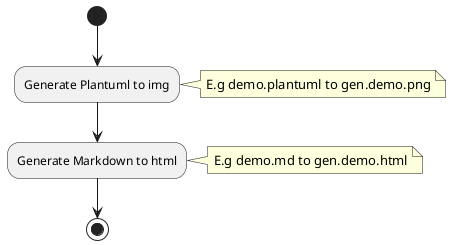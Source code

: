 @startuml

(*) --> "Generate Plantuml to img"
note right: E.g demo.plantuml to gen.demo.png
--> "Generate Markdown to html"
note right: E.g demo.md to gen.demo.html
--> (*)

@enduml